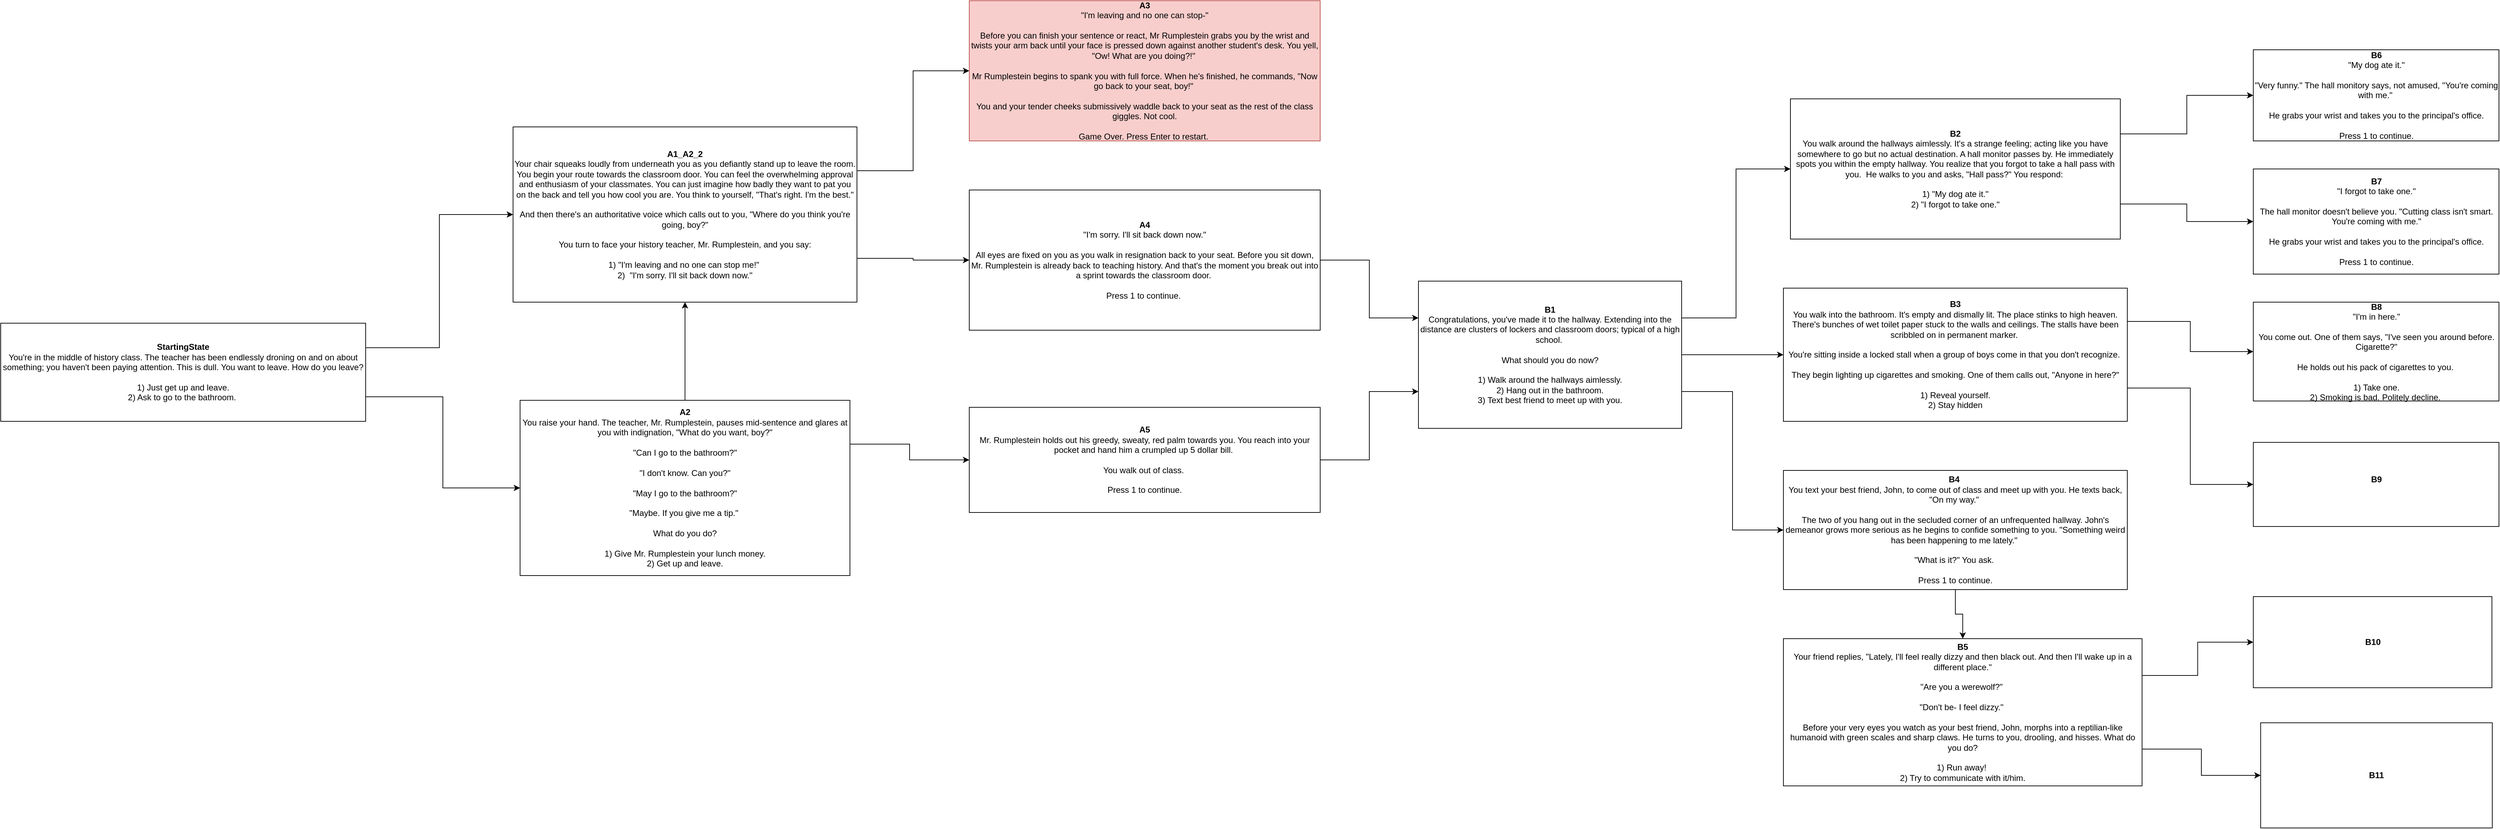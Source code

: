 <mxfile version="11.1.1" type="github"><diagram id="fmdhEvUJQnN-sDDrns7_" name="Page-1"><mxGraphModel dx="2216" dy="718" grid="1" gridSize="10" guides="1" tooltips="1" connect="1" arrows="1" fold="1" page="1" pageScale="1" pageWidth="850" pageHeight="1100" math="0" shadow="0"><root><mxCell id="0"/><mxCell id="1" parent="0"/><mxCell id="ypUnjCMzdLN04-DToMRX-7" style="edgeStyle=orthogonalEdgeStyle;rounded=0;orthogonalLoop=1;jettySize=auto;html=1;exitX=1;exitY=0.25;exitDx=0;exitDy=0;entryX=0;entryY=0.5;entryDx=0;entryDy=0;" edge="1" parent="1" source="ypUnjCMzdLN04-DToMRX-1" target="ypUnjCMzdLN04-DToMRX-3"><mxGeometry relative="1" as="geometry"/></mxCell><mxCell id="ypUnjCMzdLN04-DToMRX-11" style="edgeStyle=orthogonalEdgeStyle;rounded=0;orthogonalLoop=1;jettySize=auto;html=1;exitX=1;exitY=0.75;exitDx=0;exitDy=0;entryX=0;entryY=0.5;entryDx=0;entryDy=0;" edge="1" parent="1" source="ypUnjCMzdLN04-DToMRX-1" target="ypUnjCMzdLN04-DToMRX-10"><mxGeometry relative="1" as="geometry"/></mxCell><mxCell id="ypUnjCMzdLN04-DToMRX-1" value="&lt;div&gt;&lt;b&gt;StartingState&lt;/b&gt;&lt;/div&gt;&lt;div&gt;You're in the middle of history class. The teacher has been endlessly droning on and on about something; you haven't been paying attention. This is dull. You want to leave. How do you leave?&lt;/div&gt;&lt;div&gt;&lt;br&gt;&lt;/div&gt;&lt;div&gt;1) Just get up and leave.&lt;/div&gt;&lt;div&gt;2) Ask to go to the bathroom.&amp;nbsp;&lt;/div&gt;" style="rounded=0;whiteSpace=wrap;html=1;" vertex="1" parent="1"><mxGeometry x="-840" y="480" width="520" height="140" as="geometry"/></mxCell><mxCell id="ypUnjCMzdLN04-DToMRX-9" style="edgeStyle=orthogonalEdgeStyle;rounded=0;orthogonalLoop=1;jettySize=auto;html=1;exitX=1;exitY=0.25;exitDx=0;exitDy=0;" edge="1" parent="1" source="ypUnjCMzdLN04-DToMRX-3" target="ypUnjCMzdLN04-DToMRX-8"><mxGeometry relative="1" as="geometry"/></mxCell><mxCell id="ypUnjCMzdLN04-DToMRX-16" style="edgeStyle=orthogonalEdgeStyle;rounded=0;orthogonalLoop=1;jettySize=auto;html=1;exitX=1;exitY=0.75;exitDx=0;exitDy=0;" edge="1" parent="1" source="ypUnjCMzdLN04-DToMRX-3" target="ypUnjCMzdLN04-DToMRX-15"><mxGeometry relative="1" as="geometry"/></mxCell><mxCell id="ypUnjCMzdLN04-DToMRX-3" value="&lt;div&gt;&lt;b&gt;A1_A2_2&lt;/b&gt;&lt;/div&gt;&lt;div&gt;Your chair squeaks loudly from underneath you as you defiantly stand up to leave the room. You begin your route towards the classroom door. You can feel the overwhelming approval and enthusiasm of your classmates. You can just imagine how badly they want to pat you on the back and tell you how cool you are. You think to yourself, &quot;That's right. I'm the best.&quot;&lt;/div&gt;&lt;div&gt;&lt;br&gt;&lt;/div&gt;&lt;div&gt;And then there's an authoritative voice which calls out to you, &quot;Where do you think you're going, boy?&quot;&lt;/div&gt;&lt;div&gt;&lt;br&gt;&lt;/div&gt;&lt;div&gt;You turn to face your history teacher, Mr. Rumplestein, and you say:&lt;/div&gt;&lt;div&gt;&lt;br&gt;&lt;/div&gt;&lt;div&gt;1) &quot;I'm leaving and no one can stop me!&quot;&amp;nbsp;&lt;/div&gt;&lt;div&gt;2)&amp;nbsp; &quot;I'm sorry. I'll sit back down now.&quot;&lt;/div&gt;" style="rounded=0;whiteSpace=wrap;html=1;align=center;" vertex="1" parent="1"><mxGeometry x="-110" y="200" width="490" height="250" as="geometry"/></mxCell><mxCell id="ypUnjCMzdLN04-DToMRX-8" value="&lt;div&gt;&lt;b&gt;A3&lt;/b&gt;&lt;/div&gt;&lt;div&gt;&quot;I'm leaving and no one can stop-&quot;&lt;/div&gt;&lt;div&gt;&lt;br&gt;&lt;/div&gt;&lt;div&gt;Before you can finish your sentence or react, Mr Rumplestein grabs you by the wrist and twists your arm back until your face is pressed down against another student's desk. You yell, &quot;Ow! What are you doing?!&quot;&amp;nbsp;&lt;/div&gt;&lt;div&gt;&lt;br&gt;&lt;/div&gt;&lt;div&gt;Mr Rumplestein begins to spank you with full force. When he's finished, he commands, &quot;Now go back to your seat, boy!&quot;&amp;nbsp;&lt;/div&gt;&lt;div&gt;&lt;br&gt;&lt;/div&gt;&lt;div&gt;You and your tender cheeks submissively waddle back to your seat as the rest of the class giggles. Not cool.&lt;/div&gt;&lt;div&gt;&lt;br&gt;&lt;/div&gt;&lt;div&gt;Game Over. Press Enter to restart.&amp;nbsp;&lt;/div&gt;" style="rounded=0;whiteSpace=wrap;html=1;labelBackgroundColor=none;labelBorderColor=none;fillColor=#f8cecc;strokeColor=#b85450;" vertex="1" parent="1"><mxGeometry x="540" y="20" width="500" height="200" as="geometry"/></mxCell><mxCell id="ypUnjCMzdLN04-DToMRX-14" style="edgeStyle=orthogonalEdgeStyle;rounded=0;orthogonalLoop=1;jettySize=auto;html=1;exitX=0.5;exitY=0;exitDx=0;exitDy=0;entryX=0.5;entryY=1;entryDx=0;entryDy=0;" edge="1" parent="1" source="ypUnjCMzdLN04-DToMRX-10" target="ypUnjCMzdLN04-DToMRX-3"><mxGeometry relative="1" as="geometry"/></mxCell><mxCell id="ypUnjCMzdLN04-DToMRX-18" style="edgeStyle=orthogonalEdgeStyle;rounded=0;orthogonalLoop=1;jettySize=auto;html=1;exitX=1;exitY=0.25;exitDx=0;exitDy=0;entryX=0;entryY=0.5;entryDx=0;entryDy=0;" edge="1" parent="1" source="ypUnjCMzdLN04-DToMRX-10" target="ypUnjCMzdLN04-DToMRX-17"><mxGeometry relative="1" as="geometry"/></mxCell><mxCell id="ypUnjCMzdLN04-DToMRX-10" value="&lt;b&gt;A2&lt;br&gt;&lt;/b&gt;You raise your hand. The teacher, Mr. Rumplestein, pauses mid-sentence and glares at you with indignation, &quot;What do you want, boy?&quot;&lt;br&gt;&lt;br&gt;&quot;Can I go to the bathroom?&quot;&lt;br&gt;&lt;br&gt;&quot;I don't know. Can you?&quot;&lt;br&gt;&lt;br&gt;&quot;May I go to the bathroom?&quot;&lt;br&gt;&lt;br&gt;&quot;Maybe. If you give me a tip.&quot;&amp;nbsp;&lt;br&gt;&lt;br&gt;What do you do?&lt;br&gt;&lt;br&gt;1) Give Mr. Rumplestein your lunch money.&lt;br&gt;2) Get up and leave." style="rounded=0;whiteSpace=wrap;html=1;labelBackgroundColor=none;" vertex="1" parent="1"><mxGeometry x="-100" y="590" width="470" height="250" as="geometry"/></mxCell><mxCell id="ypUnjCMzdLN04-DToMRX-20" style="edgeStyle=orthogonalEdgeStyle;rounded=0;orthogonalLoop=1;jettySize=auto;html=1;exitX=1;exitY=0.5;exitDx=0;exitDy=0;entryX=0;entryY=0.25;entryDx=0;entryDy=0;" edge="1" parent="1" source="ypUnjCMzdLN04-DToMRX-15" target="ypUnjCMzdLN04-DToMRX-19"><mxGeometry relative="1" as="geometry"/></mxCell><mxCell id="ypUnjCMzdLN04-DToMRX-15" value="&lt;b&gt;A4&lt;/b&gt;&lt;br&gt;&quot;I'm sorry. I'll sit back down now.&quot;&lt;br&gt;&lt;br&gt;All eyes are fixed on you as you walk in resignation back to your seat. Before you sit down, Mr. Rumplestein is already back to teaching history. And that's the moment you break out into a sprint towards the classroom door.&amp;nbsp;&lt;br&gt;&lt;br&gt;Press 1 to continue.&amp;nbsp;" style="rounded=0;whiteSpace=wrap;html=1;labelBackgroundColor=none;" vertex="1" parent="1"><mxGeometry x="540" y="290" width="500" height="200" as="geometry"/></mxCell><mxCell id="ypUnjCMzdLN04-DToMRX-21" style="edgeStyle=orthogonalEdgeStyle;rounded=0;orthogonalLoop=1;jettySize=auto;html=1;entryX=0;entryY=0.75;entryDx=0;entryDy=0;" edge="1" parent="1" source="ypUnjCMzdLN04-DToMRX-17" target="ypUnjCMzdLN04-DToMRX-19"><mxGeometry relative="1" as="geometry"/></mxCell><mxCell id="ypUnjCMzdLN04-DToMRX-17" value="&lt;b&gt;A5&lt;/b&gt;&lt;br&gt;Mr. Rumplestein holds out his greedy, sweaty, red palm towards you. You reach into your pocket and hand him a crumpled up 5 dollar bill.&amp;nbsp;&lt;br&gt;&lt;br&gt;You walk out of class.&amp;nbsp;&lt;br&gt;&lt;br&gt;Press 1 to continue." style="rounded=0;whiteSpace=wrap;html=1;labelBackgroundColor=none;" vertex="1" parent="1"><mxGeometry x="540" y="600" width="500" height="150" as="geometry"/></mxCell><mxCell id="ypUnjCMzdLN04-DToMRX-23" style="edgeStyle=orthogonalEdgeStyle;rounded=0;orthogonalLoop=1;jettySize=auto;html=1;exitX=1;exitY=0.25;exitDx=0;exitDy=0;entryX=0;entryY=0.5;entryDx=0;entryDy=0;" edge="1" parent="1" source="ypUnjCMzdLN04-DToMRX-19" target="ypUnjCMzdLN04-DToMRX-22"><mxGeometry relative="1" as="geometry"/></mxCell><mxCell id="ypUnjCMzdLN04-DToMRX-25" style="edgeStyle=orthogonalEdgeStyle;rounded=0;orthogonalLoop=1;jettySize=auto;html=1;exitX=1;exitY=0.5;exitDx=0;exitDy=0;entryX=0;entryY=0.5;entryDx=0;entryDy=0;" edge="1" parent="1" source="ypUnjCMzdLN04-DToMRX-19" target="ypUnjCMzdLN04-DToMRX-24"><mxGeometry relative="1" as="geometry"/></mxCell><mxCell id="ypUnjCMzdLN04-DToMRX-27" style="edgeStyle=orthogonalEdgeStyle;rounded=0;orthogonalLoop=1;jettySize=auto;html=1;exitX=1;exitY=0.75;exitDx=0;exitDy=0;entryX=0;entryY=0.5;entryDx=0;entryDy=0;" edge="1" parent="1" source="ypUnjCMzdLN04-DToMRX-19" target="ypUnjCMzdLN04-DToMRX-26"><mxGeometry relative="1" as="geometry"/></mxCell><mxCell id="ypUnjCMzdLN04-DToMRX-19" value="&lt;b&gt;B1&lt;/b&gt;&lt;br&gt;Congratulations, you've made it to the hallway. Extending into the distance are clusters of lockers and classroom doors; typical of a high school.&amp;nbsp;&lt;br&gt;&lt;br&gt;What should you do now?&lt;br&gt;&lt;br&gt;1) Walk around the hallways aimlessly.&lt;br&gt;2) Hang out in the bathroom.&lt;br&gt;3) Text best friend to meet up with you." style="rounded=0;whiteSpace=wrap;html=1;labelBackgroundColor=none;" vertex="1" parent="1"><mxGeometry x="1180" y="420" width="375" height="210" as="geometry"/></mxCell><mxCell id="ypUnjCMzdLN04-DToMRX-32" style="edgeStyle=orthogonalEdgeStyle;rounded=0;orthogonalLoop=1;jettySize=auto;html=1;exitX=1;exitY=0.25;exitDx=0;exitDy=0;" edge="1" parent="1" source="ypUnjCMzdLN04-DToMRX-22" target="ypUnjCMzdLN04-DToMRX-31"><mxGeometry relative="1" as="geometry"/></mxCell><mxCell id="ypUnjCMzdLN04-DToMRX-34" style="edgeStyle=orthogonalEdgeStyle;rounded=0;orthogonalLoop=1;jettySize=auto;html=1;exitX=1;exitY=0.75;exitDx=0;exitDy=0;entryX=0;entryY=0.5;entryDx=0;entryDy=0;" edge="1" parent="1" source="ypUnjCMzdLN04-DToMRX-22" target="ypUnjCMzdLN04-DToMRX-33"><mxGeometry relative="1" as="geometry"/></mxCell><mxCell id="ypUnjCMzdLN04-DToMRX-22" value="&lt;b&gt;B2&lt;/b&gt;&lt;br&gt;You walk around the hallways aimlessly. It's a strange feeling; acting like you have somewhere to go but no actual destination. A hall monitor passes by. He immediately spots you within the empty hallway. You realize that you forgot to take a hall pass with you.&amp;nbsp; He walks to you and asks, &quot;Hall pass?&quot; You respond:&amp;nbsp;&lt;br&gt;&lt;br&gt;1) &quot;My dog ate it.&quot;&lt;br&gt;2) &quot;I forgot to take one.&quot;" style="rounded=0;whiteSpace=wrap;html=1;labelBackgroundColor=none;" vertex="1" parent="1"><mxGeometry x="1710" y="160" width="470" height="200" as="geometry"/></mxCell><mxCell id="ypUnjCMzdLN04-DToMRX-43" style="edgeStyle=orthogonalEdgeStyle;rounded=0;orthogonalLoop=1;jettySize=auto;html=1;exitX=1;exitY=0.25;exitDx=0;exitDy=0;" edge="1" parent="1" source="ypUnjCMzdLN04-DToMRX-24" target="ypUnjCMzdLN04-DToMRX-35"><mxGeometry relative="1" as="geometry"/></mxCell><mxCell id="ypUnjCMzdLN04-DToMRX-44" style="edgeStyle=orthogonalEdgeStyle;rounded=0;orthogonalLoop=1;jettySize=auto;html=1;exitX=1;exitY=0.75;exitDx=0;exitDy=0;entryX=0;entryY=0.5;entryDx=0;entryDy=0;" edge="1" parent="1" source="ypUnjCMzdLN04-DToMRX-24" target="ypUnjCMzdLN04-DToMRX-37"><mxGeometry relative="1" as="geometry"/></mxCell><mxCell id="ypUnjCMzdLN04-DToMRX-24" value="&lt;b&gt;B3&lt;/b&gt;&lt;br&gt;You walk into the bathroom. It's empty and dismally lit. The place stinks to high heaven. There's bunches of wet toilet paper stuck to the walls and ceilings. The stalls have been scribbled on in permanent marker.&amp;nbsp;&lt;br&gt;&lt;br&gt;You're sitting inside a locked stall when a group of boys come in that you don't recognize.&amp;nbsp;&lt;br&gt;&lt;br&gt;They begin lighting up cigarettes and smoking. One of them calls out, &quot;Anyone in here?&quot;&lt;br&gt;&lt;br&gt;1) Reveal yourself.&lt;br&gt;2) Stay hidden" style="rounded=0;whiteSpace=wrap;html=1;labelBackgroundColor=none;" vertex="1" parent="1"><mxGeometry x="1700" y="430" width="490" height="190" as="geometry"/></mxCell><mxCell id="ypUnjCMzdLN04-DToMRX-30" style="edgeStyle=orthogonalEdgeStyle;rounded=0;orthogonalLoop=1;jettySize=auto;html=1;" edge="1" parent="1" source="ypUnjCMzdLN04-DToMRX-26" target="ypUnjCMzdLN04-DToMRX-28"><mxGeometry relative="1" as="geometry"/></mxCell><mxCell id="ypUnjCMzdLN04-DToMRX-26" value="&lt;b&gt;B4&amp;nbsp;&lt;/b&gt;&lt;br&gt;You text your best friend, John, to come out of class and meet up with you. He texts back, &quot;On my way.&quot;&amp;nbsp;&lt;br&gt;&lt;br&gt;The two of you hang out in the secluded corner of an unfrequented hallway. John's demeanor grows more serious as he begins to confide something to you.&amp;nbsp;&quot;Something weird has been happening to me lately.&quot;&amp;nbsp;&lt;br&gt;&lt;br&gt;&quot;What is it?&quot; You ask.&amp;nbsp;&lt;br&gt;&lt;br&gt;Press 1 to continue." style="rounded=0;whiteSpace=wrap;html=1;labelBackgroundColor=none;" vertex="1" parent="1"><mxGeometry x="1700" y="690" width="490" height="170" as="geometry"/></mxCell><mxCell id="ypUnjCMzdLN04-DToMRX-45" style="edgeStyle=orthogonalEdgeStyle;rounded=0;orthogonalLoop=1;jettySize=auto;html=1;exitX=1;exitY=0.25;exitDx=0;exitDy=0;" edge="1" parent="1" source="ypUnjCMzdLN04-DToMRX-28" target="ypUnjCMzdLN04-DToMRX-38"><mxGeometry relative="1" as="geometry"/></mxCell><mxCell id="ypUnjCMzdLN04-DToMRX-46" style="edgeStyle=orthogonalEdgeStyle;rounded=0;orthogonalLoop=1;jettySize=auto;html=1;exitX=1;exitY=0.75;exitDx=0;exitDy=0;" edge="1" parent="1" source="ypUnjCMzdLN04-DToMRX-28" target="ypUnjCMzdLN04-DToMRX-39"><mxGeometry relative="1" as="geometry"/></mxCell><mxCell id="ypUnjCMzdLN04-DToMRX-28" value="&lt;b&gt;B5&lt;/b&gt;&lt;br&gt;Your friend replies, &quot;Lately, I'll feel really dizzy and then black out. And then I'll wake up in a different place.&quot;&lt;br&gt;&lt;br&gt;&quot;Are you a werewolf?&quot;&amp;nbsp;&lt;br&gt;&lt;br&gt;&quot;Don't be- I feel dizzy.&quot;&amp;nbsp;&lt;br&gt;&lt;br&gt;Before your very eyes you watch as your best friend, John, morphs into a reptilian-like humanoid with green scales and sharp claws. He turns to you, drooling, and hisses. What do you do?&lt;br&gt;&lt;br&gt;1) Run away!&amp;nbsp;&lt;br&gt;2) Try to communicate with it/him." style="rounded=0;whiteSpace=wrap;html=1;labelBackgroundColor=none;" vertex="1" parent="1"><mxGeometry x="1700" y="930" width="511" height="210" as="geometry"/></mxCell><mxCell id="ypUnjCMzdLN04-DToMRX-31" value="&lt;b&gt;B6&lt;br&gt;&lt;/b&gt;&quot;My dog ate it.&quot;&lt;br&gt;&lt;br&gt;&quot;Very funny.&quot; The hall monitory says, not amused, &quot;You're coming with me.&quot;&amp;nbsp;&lt;br&gt;&lt;br&gt;He grabs your wrist and takes you to the principal's office.&lt;br&gt;&lt;br&gt;Press 1 to continue." style="rounded=0;whiteSpace=wrap;html=1;labelBackgroundColor=none;" vertex="1" parent="1"><mxGeometry x="2369.5" y="90" width="350" height="130" as="geometry"/></mxCell><mxCell id="ypUnjCMzdLN04-DToMRX-33" value="&lt;b&gt;B7&lt;/b&gt;&lt;br&gt;&quot;I forgot to take one.&quot;&lt;br&gt;&lt;br&gt;The hall monitor doesn't believe you. &quot;Cutting class isn't smart. You're coming with me.&quot;&lt;br&gt;&lt;br&gt;He grabs your wrist and takes you to the principal's office.&lt;br&gt;&lt;br&gt;Press 1 to continue." style="rounded=0;whiteSpace=wrap;html=1;labelBackgroundColor=none;" vertex="1" parent="1"><mxGeometry x="2369.5" y="260" width="350" height="150" as="geometry"/></mxCell><mxCell id="ypUnjCMzdLN04-DToMRX-35" value="&lt;b&gt;B8&lt;/b&gt;&lt;br&gt;&quot;I'm in here.&quot;&lt;br&gt;&lt;br&gt;You come out. One of them says, &quot;I've seen you around before. Cigarette?&quot;&lt;br&gt;&lt;br&gt;He holds out his pack of cigarettes to you.&amp;nbsp;&lt;br&gt;&lt;br&gt;1) Take one.&lt;br&gt;2) Smoking is bad. Politely decline.&amp;nbsp;" style="rounded=0;whiteSpace=wrap;html=1;labelBackgroundColor=none;" vertex="1" parent="1"><mxGeometry x="2369.5" y="450" width="350" height="141" as="geometry"/></mxCell><mxCell id="ypUnjCMzdLN04-DToMRX-37" value="&lt;b&gt;B9&lt;br&gt;&lt;br&gt;&lt;/b&gt;" style="rounded=0;whiteSpace=wrap;html=1;labelBackgroundColor=none;" vertex="1" parent="1"><mxGeometry x="2369.5" y="650" width="350" height="120" as="geometry"/></mxCell><mxCell id="ypUnjCMzdLN04-DToMRX-38" value="&lt;b&gt;B10&lt;/b&gt;" style="rounded=0;whiteSpace=wrap;html=1;labelBackgroundColor=none;" vertex="1" parent="1"><mxGeometry x="2369.5" y="870" width="340" height="130" as="geometry"/></mxCell><mxCell id="ypUnjCMzdLN04-DToMRX-39" value="&lt;b&gt;B11&lt;/b&gt;" style="rounded=0;whiteSpace=wrap;html=1;labelBackgroundColor=none;" vertex="1" parent="1"><mxGeometry x="2380" y="1050" width="330" height="150" as="geometry"/></mxCell></root></mxGraphModel></diagram></mxfile>